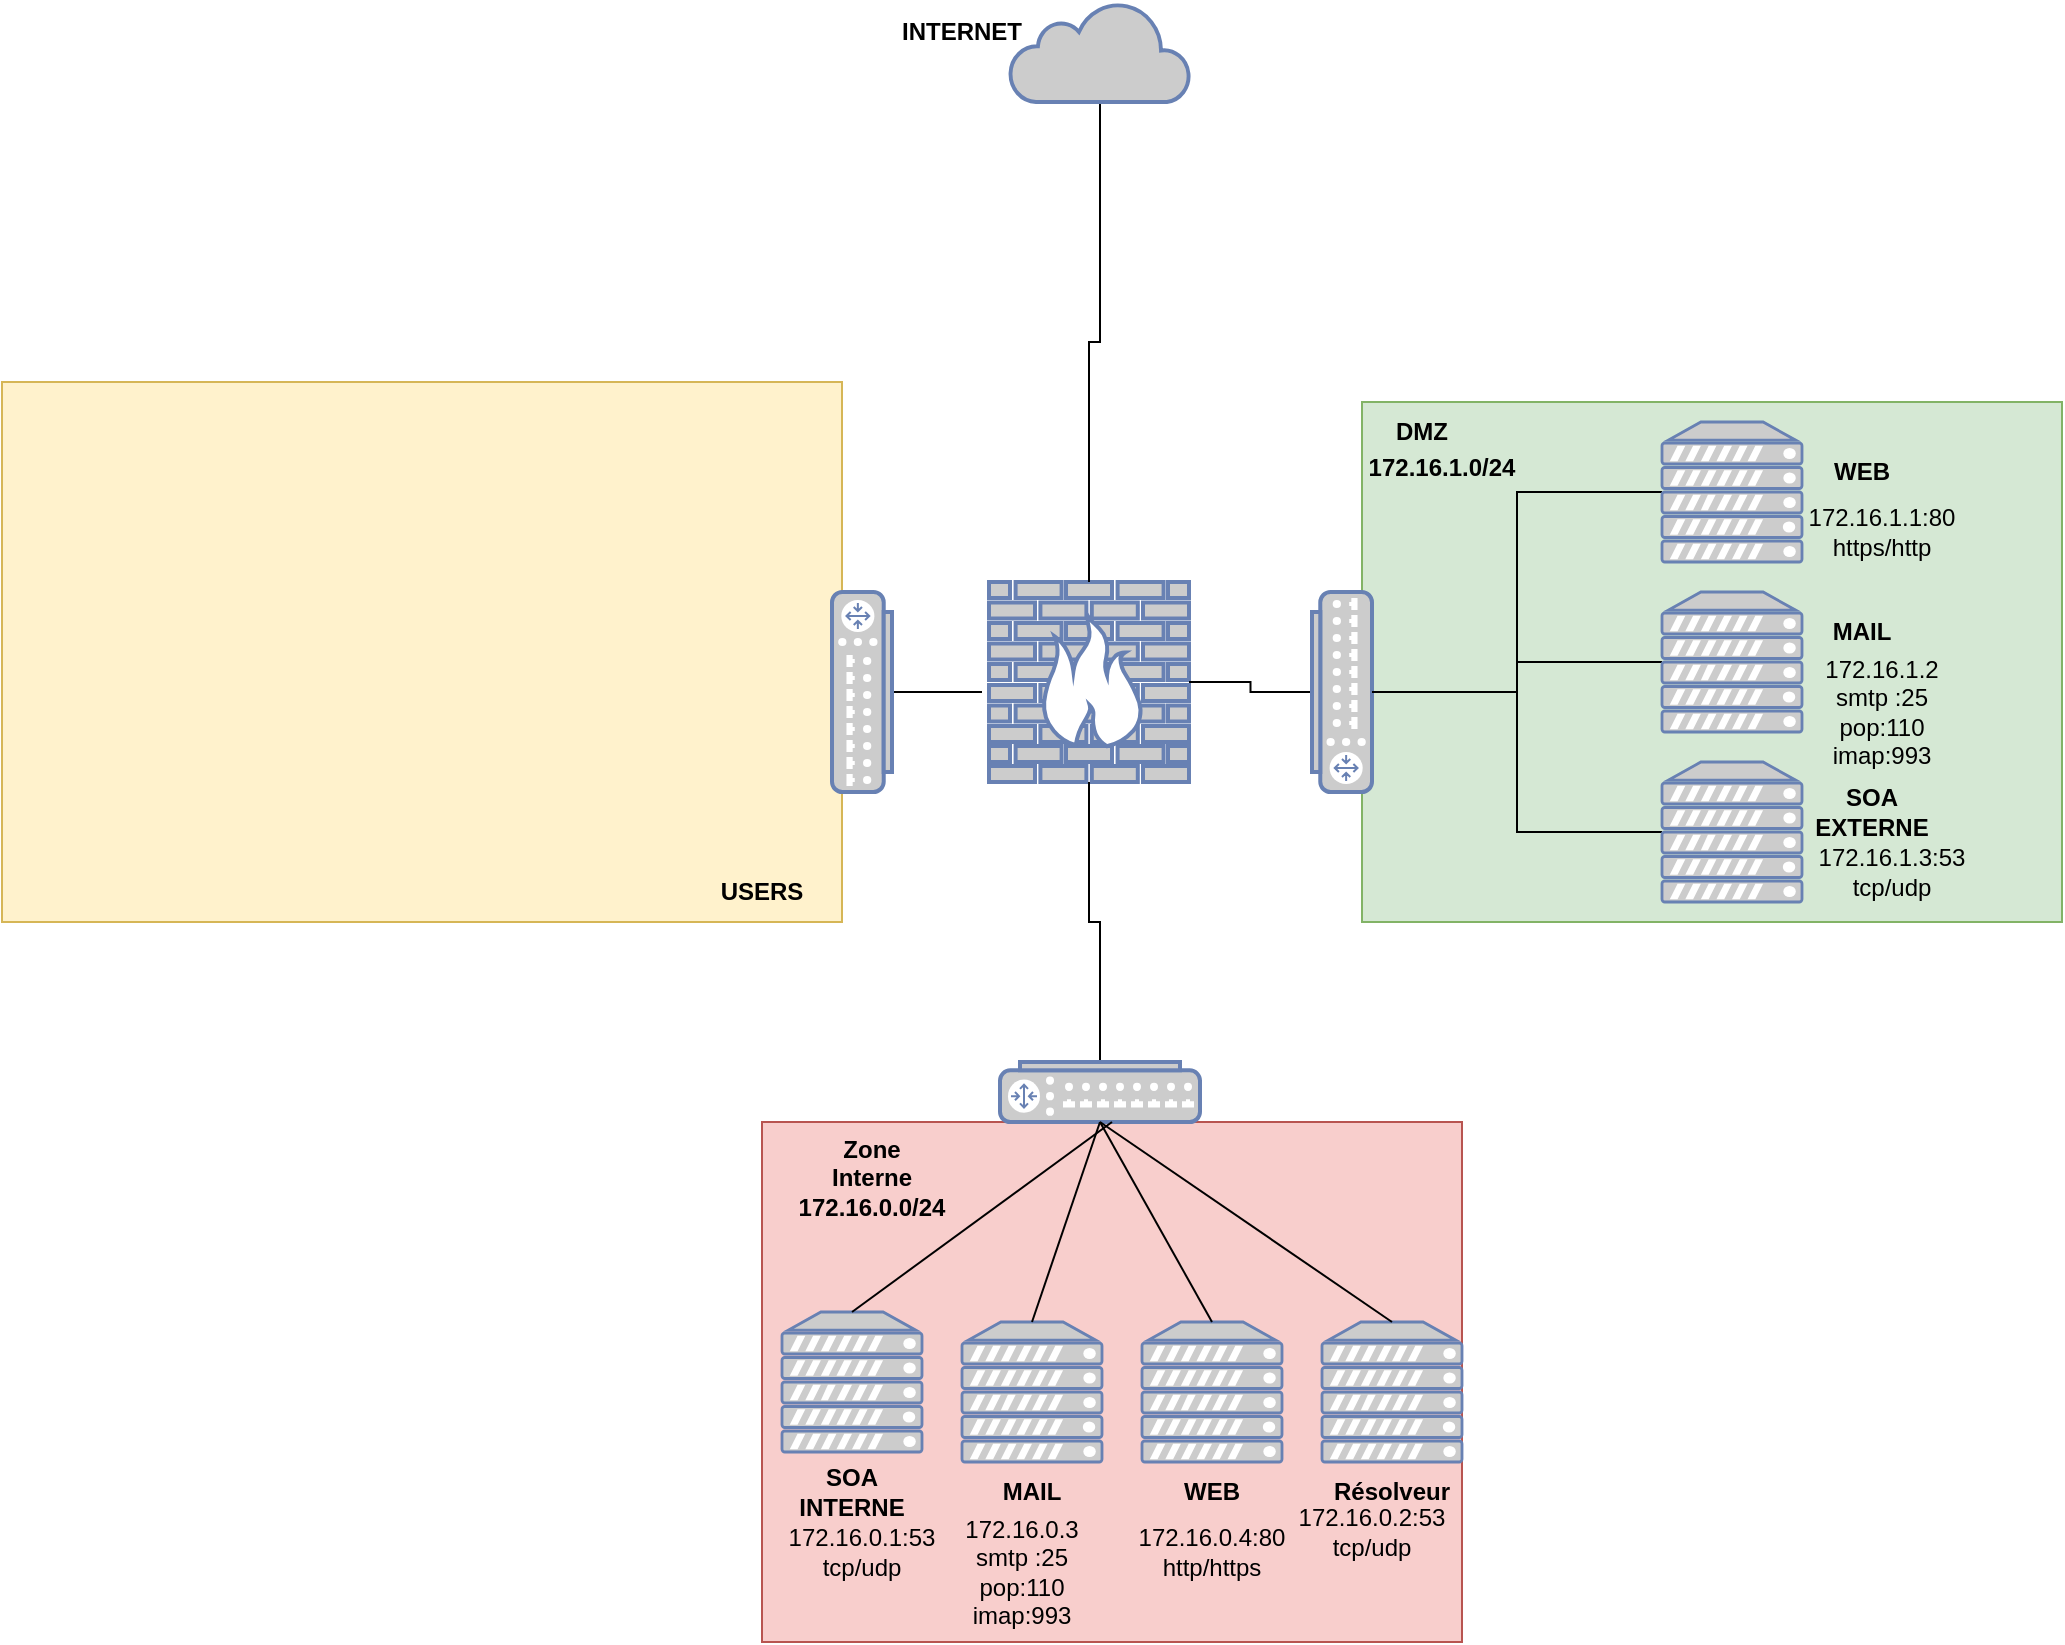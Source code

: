 <mxfile version="21.0.6" type="github">
  <diagram name="Page-1" id="O5M5pIFOQSAJhJZ8RXcd">
    <mxGraphModel dx="1877" dy="1742" grid="1" gridSize="10" guides="1" tooltips="1" connect="1" arrows="1" fold="1" page="1" pageScale="1" pageWidth="827" pageHeight="1169" math="0" shadow="0">
      <root>
        <mxCell id="0" />
        <mxCell id="1" parent="0" />
        <mxCell id="-PJM9IAdAdkgcbR_65MC-1" value="" style="rounded=0;whiteSpace=wrap;html=1;fillColor=#fff2cc;strokeColor=#d6b656;" vertex="1" parent="1">
          <mxGeometry x="-80" y="190" width="420" height="270" as="geometry" />
        </mxCell>
        <mxCell id="-PJM9IAdAdkgcbR_65MC-2" value="" style="rounded=0;whiteSpace=wrap;html=1;fillColor=#d5e8d4;strokeColor=#82b366;" vertex="1" parent="1">
          <mxGeometry x="600" y="200" width="350" height="260" as="geometry" />
        </mxCell>
        <mxCell id="-PJM9IAdAdkgcbR_65MC-3" value="" style="rounded=0;whiteSpace=wrap;html=1;fillColor=#f8cecc;strokeColor=#b85450;" vertex="1" parent="1">
          <mxGeometry x="300" y="560" width="350" height="260" as="geometry" />
        </mxCell>
        <mxCell id="-PJM9IAdAdkgcbR_65MC-5" value="" style="fontColor=#0066CC;verticalAlign=top;verticalLabelPosition=bottom;labelPosition=center;align=center;html=1;outlineConnect=0;fillColor=#CCCCCC;strokeColor=#6881B3;gradientColor=none;gradientDirection=north;strokeWidth=2;shape=mxgraph.networks.firewall;" vertex="1" parent="1">
          <mxGeometry x="413.5" y="290" width="100" height="100" as="geometry" />
        </mxCell>
        <mxCell id="-PJM9IAdAdkgcbR_65MC-11" value="&lt;b&gt;DMZ&lt;/b&gt;" style="text;strokeColor=none;align=center;fillColor=none;html=1;verticalAlign=middle;whiteSpace=wrap;rounded=0;" vertex="1" parent="1">
          <mxGeometry x="600" y="200" width="60" height="30" as="geometry" />
        </mxCell>
        <mxCell id="-PJM9IAdAdkgcbR_65MC-12" value="&lt;b&gt;USERS&lt;/b&gt;" style="text;strokeColor=none;align=center;fillColor=none;html=1;verticalAlign=middle;whiteSpace=wrap;rounded=0;" vertex="1" parent="1">
          <mxGeometry x="270" y="430" width="60" height="30" as="geometry" />
        </mxCell>
        <mxCell id="-PJM9IAdAdkgcbR_65MC-13" value="&lt;b&gt;Zone&lt;br&gt;Interne&lt;br&gt;172.16.0.0/24&lt;br&gt;&lt;br&gt;&lt;/b&gt;" style="text;strokeColor=none;align=center;fillColor=none;html=1;verticalAlign=middle;whiteSpace=wrap;rounded=0;" vertex="1" parent="1">
          <mxGeometry x="300" y="570" width="110" height="50" as="geometry" />
        </mxCell>
        <mxCell id="-PJM9IAdAdkgcbR_65MC-16" style="edgeStyle=orthogonalEdgeStyle;rounded=0;orthogonalLoop=1;jettySize=auto;html=1;entryX=0.5;entryY=0;entryDx=0;entryDy=0;entryPerimeter=0;endArrow=none;endFill=0;" edge="1" parent="1" source="-PJM9IAdAdkgcbR_65MC-14" target="-PJM9IAdAdkgcbR_65MC-5">
          <mxGeometry relative="1" as="geometry" />
        </mxCell>
        <mxCell id="-PJM9IAdAdkgcbR_65MC-14" value="" style="html=1;outlineConnect=0;fillColor=#CCCCCC;strokeColor=#6881B3;gradientColor=none;gradientDirection=north;strokeWidth=2;shape=mxgraph.networks.cloud;fontColor=#ffffff;" vertex="1" parent="1">
          <mxGeometry x="424" width="90" height="50" as="geometry" />
        </mxCell>
        <mxCell id="-PJM9IAdAdkgcbR_65MC-15" value="&lt;b&gt;INTERNET&lt;/b&gt;" style="text;strokeColor=none;align=center;fillColor=none;html=1;verticalAlign=middle;whiteSpace=wrap;rounded=0;" vertex="1" parent="1">
          <mxGeometry x="370" width="60" height="30" as="geometry" />
        </mxCell>
        <mxCell id="-PJM9IAdAdkgcbR_65MC-19" style="edgeStyle=orthogonalEdgeStyle;rounded=0;orthogonalLoop=1;jettySize=auto;html=1;endArrow=none;endFill=0;" edge="1" parent="1" source="-PJM9IAdAdkgcbR_65MC-17">
          <mxGeometry relative="1" as="geometry">
            <mxPoint x="410" y="345" as="targetPoint" />
          </mxGeometry>
        </mxCell>
        <mxCell id="-PJM9IAdAdkgcbR_65MC-17" value="" style="fontColor=#0066CC;verticalAlign=top;verticalLabelPosition=bottom;labelPosition=center;align=center;html=1;outlineConnect=0;fillColor=#CCCCCC;strokeColor=#6881B3;gradientColor=none;gradientDirection=north;strokeWidth=2;shape=mxgraph.networks.router;rotation=-90;" vertex="1" parent="1">
          <mxGeometry x="300" y="330" width="100" height="30" as="geometry" />
        </mxCell>
        <mxCell id="-PJM9IAdAdkgcbR_65MC-21" style="edgeStyle=orthogonalEdgeStyle;rounded=0;orthogonalLoop=1;jettySize=auto;html=1;endArrow=none;endFill=0;" edge="1" parent="1" source="-PJM9IAdAdkgcbR_65MC-20" target="-PJM9IAdAdkgcbR_65MC-5">
          <mxGeometry relative="1" as="geometry" />
        </mxCell>
        <mxCell id="-PJM9IAdAdkgcbR_65MC-62" style="edgeStyle=orthogonalEdgeStyle;rounded=0;orthogonalLoop=1;jettySize=auto;html=1;entryX=0;entryY=0.5;entryDx=0;entryDy=0;entryPerimeter=0;endArrow=none;endFill=0;" edge="1" parent="1" source="-PJM9IAdAdkgcbR_65MC-20" target="-PJM9IAdAdkgcbR_65MC-56">
          <mxGeometry relative="1" as="geometry" />
        </mxCell>
        <mxCell id="-PJM9IAdAdkgcbR_65MC-20" value="" style="fontColor=#0066CC;verticalAlign=top;verticalLabelPosition=bottom;labelPosition=center;align=center;html=1;outlineConnect=0;fillColor=#CCCCCC;strokeColor=#6881B3;gradientColor=none;gradientDirection=north;strokeWidth=2;shape=mxgraph.networks.router;rotation=90;" vertex="1" parent="1">
          <mxGeometry x="540" y="330" width="100" height="30" as="geometry" />
        </mxCell>
        <mxCell id="-PJM9IAdAdkgcbR_65MC-23" style="edgeStyle=orthogonalEdgeStyle;rounded=0;orthogonalLoop=1;jettySize=auto;html=1;entryX=0.5;entryY=1;entryDx=0;entryDy=0;entryPerimeter=0;endArrow=none;endFill=0;" edge="1" parent="1" source="-PJM9IAdAdkgcbR_65MC-22" target="-PJM9IAdAdkgcbR_65MC-5">
          <mxGeometry relative="1" as="geometry" />
        </mxCell>
        <mxCell id="-PJM9IAdAdkgcbR_65MC-22" value="" style="fontColor=#0066CC;verticalAlign=top;verticalLabelPosition=bottom;labelPosition=center;align=center;html=1;outlineConnect=0;fillColor=#CCCCCC;strokeColor=#6881B3;gradientColor=none;gradientDirection=north;strokeWidth=2;shape=mxgraph.networks.router;rotation=-180;" vertex="1" parent="1">
          <mxGeometry x="419" y="530" width="100" height="30" as="geometry" />
        </mxCell>
        <mxCell id="-PJM9IAdAdkgcbR_65MC-28" value="" style="fontColor=#0066CC;verticalAlign=top;verticalLabelPosition=bottom;labelPosition=center;align=center;html=1;outlineConnect=0;fillColor=#CCCCCC;strokeColor=#6881B3;gradientColor=none;gradientDirection=north;strokeWidth=2;shape=mxgraph.networks.server;" vertex="1" parent="1">
          <mxGeometry x="310" y="655" width="70" height="70" as="geometry" />
        </mxCell>
        <mxCell id="-PJM9IAdAdkgcbR_65MC-29" value="" style="fontColor=#0066CC;verticalAlign=top;verticalLabelPosition=bottom;labelPosition=center;align=center;html=1;outlineConnect=0;fillColor=#CCCCCC;strokeColor=#6881B3;gradientColor=none;gradientDirection=north;strokeWidth=2;shape=mxgraph.networks.server;" vertex="1" parent="1">
          <mxGeometry x="400" y="660" width="70" height="70" as="geometry" />
        </mxCell>
        <mxCell id="-PJM9IAdAdkgcbR_65MC-30" value="" style="fontColor=#0066CC;verticalAlign=top;verticalLabelPosition=bottom;labelPosition=center;align=center;html=1;outlineConnect=0;fillColor=#CCCCCC;strokeColor=#6881B3;gradientColor=none;gradientDirection=north;strokeWidth=2;shape=mxgraph.networks.server;" vertex="1" parent="1">
          <mxGeometry x="580" y="660" width="70" height="70" as="geometry" />
        </mxCell>
        <mxCell id="-PJM9IAdAdkgcbR_65MC-31" value="&lt;b&gt;SOA INTERNE&lt;/b&gt;" style="text;strokeColor=none;align=center;fillColor=none;html=1;verticalAlign=middle;whiteSpace=wrap;rounded=0;" vertex="1" parent="1">
          <mxGeometry x="315" y="730" width="60" height="30" as="geometry" />
        </mxCell>
        <mxCell id="-PJM9IAdAdkgcbR_65MC-32" value="" style="fontColor=#0066CC;verticalAlign=top;verticalLabelPosition=bottom;labelPosition=center;align=center;html=1;outlineConnect=0;fillColor=#CCCCCC;strokeColor=#6881B3;gradientColor=none;gradientDirection=north;strokeWidth=2;shape=mxgraph.networks.server;" vertex="1" parent="1">
          <mxGeometry x="490" y="660" width="70" height="70" as="geometry" />
        </mxCell>
        <mxCell id="-PJM9IAdAdkgcbR_65MC-33" value="&lt;b&gt;MAIL&lt;/b&gt;" style="text;strokeColor=none;align=center;fillColor=none;html=1;verticalAlign=middle;whiteSpace=wrap;rounded=0;" vertex="1" parent="1">
          <mxGeometry x="405" y="730" width="60" height="30" as="geometry" />
        </mxCell>
        <mxCell id="-PJM9IAdAdkgcbR_65MC-34" value="&lt;b&gt;WEB&lt;/b&gt;" style="text;strokeColor=none;align=center;fillColor=none;html=1;verticalAlign=middle;whiteSpace=wrap;rounded=0;" vertex="1" parent="1">
          <mxGeometry x="495" y="730" width="60" height="30" as="geometry" />
        </mxCell>
        <mxCell id="-PJM9IAdAdkgcbR_65MC-35" value="&lt;b&gt;Résolveur&lt;/b&gt;" style="text;strokeColor=none;align=center;fillColor=none;html=1;verticalAlign=middle;whiteSpace=wrap;rounded=0;" vertex="1" parent="1">
          <mxGeometry x="585" y="730" width="60" height="30" as="geometry" />
        </mxCell>
        <mxCell id="-PJM9IAdAdkgcbR_65MC-36" value="172.16.0.1:53&lt;br&gt;tcp/udp" style="text;strokeColor=none;align=center;fillColor=none;html=1;verticalAlign=middle;whiteSpace=wrap;rounded=0;" vertex="1" parent="1">
          <mxGeometry x="305" y="760" width="90" height="30" as="geometry" />
        </mxCell>
        <mxCell id="-PJM9IAdAdkgcbR_65MC-37" value="172.16.0.2:53&lt;br&gt;tcp/udp" style="text;strokeColor=none;align=center;fillColor=none;html=1;verticalAlign=middle;whiteSpace=wrap;rounded=0;" vertex="1" parent="1">
          <mxGeometry x="560" y="750" width="90" height="30" as="geometry" />
        </mxCell>
        <mxCell id="-PJM9IAdAdkgcbR_65MC-38" value="172.16.0.3&lt;br&gt;smtp :25&lt;br&gt;pop:110&lt;br&gt;imap:993" style="text;strokeColor=none;align=center;fillColor=none;html=1;verticalAlign=middle;whiteSpace=wrap;rounded=0;" vertex="1" parent="1">
          <mxGeometry x="390" y="760" width="80" height="50" as="geometry" />
        </mxCell>
        <mxCell id="-PJM9IAdAdkgcbR_65MC-39" value="172.16.0.4:80&lt;br&gt;http/https" style="text;strokeColor=none;align=center;fillColor=none;html=1;verticalAlign=middle;whiteSpace=wrap;rounded=0;" vertex="1" parent="1">
          <mxGeometry x="480" y="745" width="90" height="60" as="geometry" />
        </mxCell>
        <mxCell id="-PJM9IAdAdkgcbR_65MC-52" value="" style="endArrow=none;html=1;rounded=0;exitX=0.5;exitY=0;exitDx=0;exitDy=0;exitPerimeter=0;entryX=0.5;entryY=0;entryDx=0;entryDy=0;" edge="1" parent="1" source="-PJM9IAdAdkgcbR_65MC-28" target="-PJM9IAdAdkgcbR_65MC-3">
          <mxGeometry width="50" height="50" relative="1" as="geometry">
            <mxPoint x="430" y="750" as="sourcePoint" />
            <mxPoint x="480" y="590" as="targetPoint" />
          </mxGeometry>
        </mxCell>
        <mxCell id="-PJM9IAdAdkgcbR_65MC-53" value="" style="endArrow=none;html=1;rounded=0;entryX=0.5;entryY=0;entryDx=0;entryDy=0;entryPerimeter=0;exitX=0.5;exitY=0;exitDx=0;exitDy=0;exitPerimeter=0;" edge="1" parent="1" source="-PJM9IAdAdkgcbR_65MC-29" target="-PJM9IAdAdkgcbR_65MC-22">
          <mxGeometry width="50" height="50" relative="1" as="geometry">
            <mxPoint x="430" y="750" as="sourcePoint" />
            <mxPoint x="480" y="700" as="targetPoint" />
          </mxGeometry>
        </mxCell>
        <mxCell id="-PJM9IAdAdkgcbR_65MC-54" value="" style="endArrow=none;html=1;rounded=0;entryX=0.5;entryY=0;entryDx=0;entryDy=0;entryPerimeter=0;exitX=0.5;exitY=0;exitDx=0;exitDy=0;exitPerimeter=0;" edge="1" parent="1" source="-PJM9IAdAdkgcbR_65MC-32" target="-PJM9IAdAdkgcbR_65MC-22">
          <mxGeometry width="50" height="50" relative="1" as="geometry">
            <mxPoint x="430" y="750" as="sourcePoint" />
            <mxPoint x="480" y="700" as="targetPoint" />
          </mxGeometry>
        </mxCell>
        <mxCell id="-PJM9IAdAdkgcbR_65MC-55" value="" style="endArrow=none;html=1;rounded=0;entryX=0.5;entryY=0;entryDx=0;entryDy=0;entryPerimeter=0;exitX=0.5;exitY=0;exitDx=0;exitDy=0;exitPerimeter=0;" edge="1" parent="1" source="-PJM9IAdAdkgcbR_65MC-30" target="-PJM9IAdAdkgcbR_65MC-22">
          <mxGeometry width="50" height="50" relative="1" as="geometry">
            <mxPoint x="430" y="750" as="sourcePoint" />
            <mxPoint x="480" y="700" as="targetPoint" />
          </mxGeometry>
        </mxCell>
        <mxCell id="-PJM9IAdAdkgcbR_65MC-56" value="" style="fontColor=#0066CC;verticalAlign=top;verticalLabelPosition=bottom;labelPosition=center;align=center;html=1;outlineConnect=0;fillColor=#CCCCCC;strokeColor=#6881B3;gradientColor=none;gradientDirection=north;strokeWidth=2;shape=mxgraph.networks.server;" vertex="1" parent="1">
          <mxGeometry x="750" y="210" width="70" height="70" as="geometry" />
        </mxCell>
        <mxCell id="-PJM9IAdAdkgcbR_65MC-63" style="edgeStyle=orthogonalEdgeStyle;rounded=0;orthogonalLoop=1;jettySize=auto;html=1;exitX=0;exitY=0.5;exitDx=0;exitDy=0;exitPerimeter=0;endArrow=none;endFill=0;" edge="1" parent="1" source="-PJM9IAdAdkgcbR_65MC-57" target="-PJM9IAdAdkgcbR_65MC-20">
          <mxGeometry relative="1" as="geometry" />
        </mxCell>
        <mxCell id="-PJM9IAdAdkgcbR_65MC-57" value="" style="fontColor=#0066CC;verticalAlign=top;verticalLabelPosition=bottom;labelPosition=center;align=center;html=1;outlineConnect=0;fillColor=#CCCCCC;strokeColor=#6881B3;gradientColor=none;gradientDirection=north;strokeWidth=2;shape=mxgraph.networks.server;" vertex="1" parent="1">
          <mxGeometry x="750" y="380" width="70" height="70" as="geometry" />
        </mxCell>
        <mxCell id="-PJM9IAdAdkgcbR_65MC-64" style="edgeStyle=orthogonalEdgeStyle;rounded=0;orthogonalLoop=1;jettySize=auto;html=1;exitX=0;exitY=0.5;exitDx=0;exitDy=0;exitPerimeter=0;entryX=0.5;entryY=0;entryDx=0;entryDy=0;entryPerimeter=0;endArrow=none;endFill=0;" edge="1" parent="1" source="-PJM9IAdAdkgcbR_65MC-58" target="-PJM9IAdAdkgcbR_65MC-20">
          <mxGeometry relative="1" as="geometry" />
        </mxCell>
        <mxCell id="-PJM9IAdAdkgcbR_65MC-58" value="" style="fontColor=#0066CC;verticalAlign=top;verticalLabelPosition=bottom;labelPosition=center;align=center;html=1;outlineConnect=0;fillColor=#CCCCCC;strokeColor=#6881B3;gradientColor=none;gradientDirection=north;strokeWidth=2;shape=mxgraph.networks.server;" vertex="1" parent="1">
          <mxGeometry x="750" y="295" width="70" height="70" as="geometry" />
        </mxCell>
        <mxCell id="-PJM9IAdAdkgcbR_65MC-59" value="&lt;b&gt;WEB&lt;/b&gt;" style="text;strokeColor=none;align=center;fillColor=none;html=1;verticalAlign=middle;whiteSpace=wrap;rounded=0;" vertex="1" parent="1">
          <mxGeometry x="820" y="220" width="60" height="30" as="geometry" />
        </mxCell>
        <mxCell id="-PJM9IAdAdkgcbR_65MC-60" value="&lt;b&gt;MAIL&lt;/b&gt;" style="text;strokeColor=none;align=center;fillColor=none;html=1;verticalAlign=middle;whiteSpace=wrap;rounded=0;" vertex="1" parent="1">
          <mxGeometry x="820" y="300" width="60" height="30" as="geometry" />
        </mxCell>
        <mxCell id="-PJM9IAdAdkgcbR_65MC-61" value="&lt;b&gt;SOA EXTERNE&lt;/b&gt;" style="text;strokeColor=none;align=center;fillColor=none;html=1;verticalAlign=middle;whiteSpace=wrap;rounded=0;" vertex="1" parent="1">
          <mxGeometry x="820" y="390" width="70" height="30" as="geometry" />
        </mxCell>
        <mxCell id="-PJM9IAdAdkgcbR_65MC-65" value="&lt;b&gt;&lt;br&gt;172.16.1.0/24&lt;/b&gt;" style="text;strokeColor=none;align=center;fillColor=none;html=1;verticalAlign=middle;whiteSpace=wrap;rounded=0;" vertex="1" parent="1">
          <mxGeometry x="580" y="210" width="120" height="30" as="geometry" />
        </mxCell>
        <mxCell id="-PJM9IAdAdkgcbR_65MC-66" value="172.16.1.1:80&lt;br&gt;https/http" style="text;strokeColor=none;align=center;fillColor=none;html=1;verticalAlign=middle;whiteSpace=wrap;rounded=0;" vertex="1" parent="1">
          <mxGeometry x="830" y="250" width="60" height="30" as="geometry" />
        </mxCell>
        <mxCell id="-PJM9IAdAdkgcbR_65MC-67" value="172.16.1.2&lt;br&gt;smtp :25&lt;br&gt;pop:110&lt;br&gt;imap:993" style="text;strokeColor=none;align=center;fillColor=none;html=1;verticalAlign=middle;whiteSpace=wrap;rounded=0;" vertex="1" parent="1">
          <mxGeometry x="820" y="330" width="80" height="50" as="geometry" />
        </mxCell>
        <mxCell id="-PJM9IAdAdkgcbR_65MC-68" value="172.16.1.3:53&lt;br&gt;tcp/udp" style="text;strokeColor=none;align=center;fillColor=none;html=1;verticalAlign=middle;whiteSpace=wrap;rounded=0;" vertex="1" parent="1">
          <mxGeometry x="820" y="420" width="90" height="30" as="geometry" />
        </mxCell>
      </root>
    </mxGraphModel>
  </diagram>
</mxfile>
